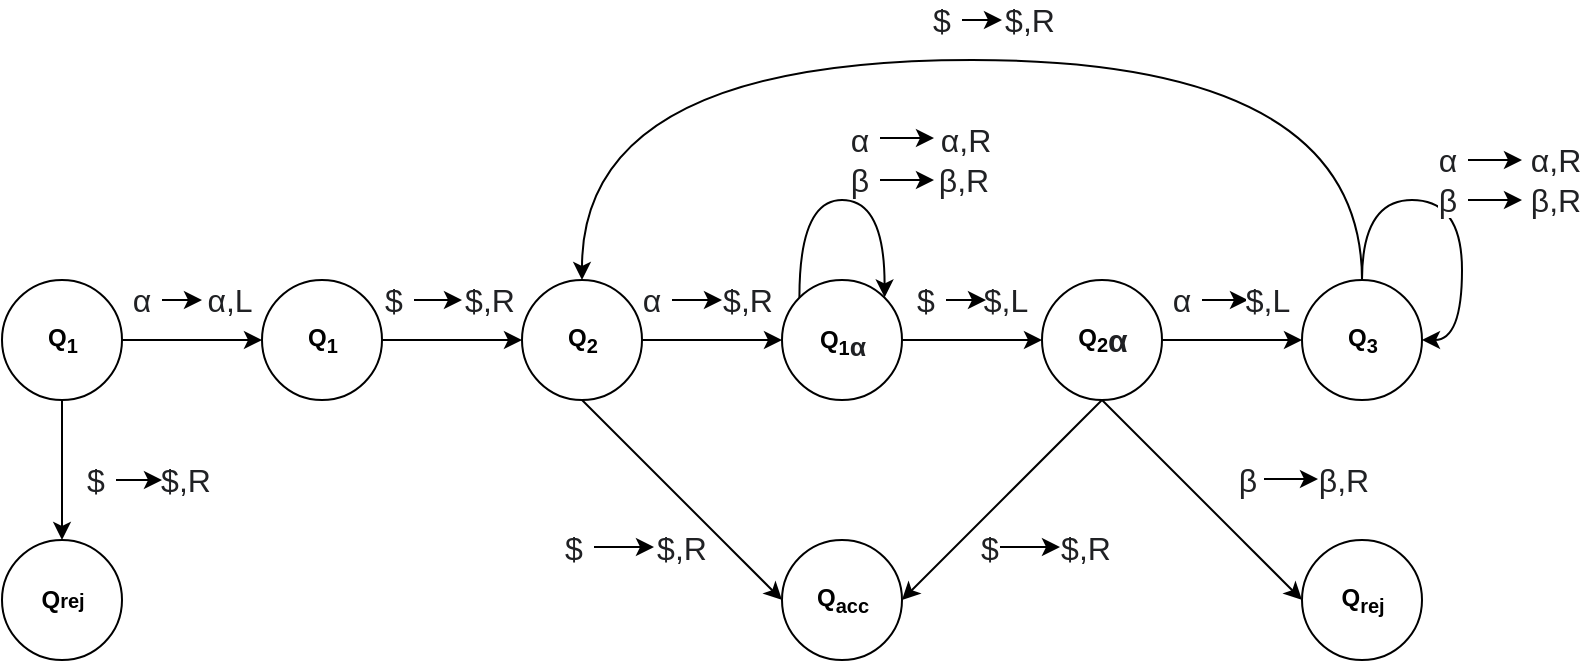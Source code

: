 <mxfile version="16.1.2" type="google"><diagram id="X3d215TbVbpxptGAnCC5" name="Page-1"><mxGraphModel dx="998" dy="548" grid="1" gridSize="10" guides="1" tooltips="1" connect="1" arrows="1" fold="1" page="1" pageScale="1" pageWidth="827" pageHeight="1169" math="0" shadow="0"><root><mxCell id="0"/><mxCell id="1" parent="0"/><mxCell id="tvnkx5vcs2_vrtn1vOuH-9" style="edgeStyle=orthogonalEdgeStyle;rounded=0;orthogonalLoop=1;jettySize=auto;html=1;exitX=0.5;exitY=1;exitDx=0;exitDy=0;exitPerimeter=0;" parent="1" source="KFjKTcLlyNm_FK-7cMza-1" target="tvnkx5vcs2_vrtn1vOuH-8" edge="1"><mxGeometry relative="1" as="geometry"/></mxCell><mxCell id="tvnkx5vcs2_vrtn1vOuH-10" style="edgeStyle=orthogonalEdgeStyle;rounded=0;orthogonalLoop=1;jettySize=auto;html=1;exitX=1;exitY=0.5;exitDx=0;exitDy=0;exitPerimeter=0;" parent="1" source="KFjKTcLlyNm_FK-7cMza-1" target="tvnkx5vcs2_vrtn1vOuH-1" edge="1"><mxGeometry relative="1" as="geometry"/></mxCell><mxCell id="KFjKTcLlyNm_FK-7cMza-1" value="&lt;b&gt;Q&lt;sub&gt;1&lt;/sub&gt;&lt;/b&gt;" style="verticalLabelPosition=middle;verticalAlign=middle;html=1;shape=mxgraph.flowchart.on-page_reference;labelPosition=center;align=center;" parent="1" vertex="1"><mxGeometry x="30" y="280" width="60" height="60" as="geometry"/></mxCell><mxCell id="tvnkx5vcs2_vrtn1vOuH-11" style="edgeStyle=orthogonalEdgeStyle;rounded=0;orthogonalLoop=1;jettySize=auto;html=1;entryX=0;entryY=0.5;entryDx=0;entryDy=0;entryPerimeter=0;" parent="1" source="tvnkx5vcs2_vrtn1vOuH-1" target="tvnkx5vcs2_vrtn1vOuH-2" edge="1"><mxGeometry relative="1" as="geometry"><mxPoint x="280" y="310" as="targetPoint"/></mxGeometry></mxCell><mxCell id="tvnkx5vcs2_vrtn1vOuH-12" style="edgeStyle=orthogonalEdgeStyle;rounded=0;orthogonalLoop=1;jettySize=auto;html=1;exitX=1;exitY=0.5;exitDx=0;exitDy=0;exitPerimeter=0;" parent="1" source="tvnkx5vcs2_vrtn1vOuH-2" target="tvnkx5vcs2_vrtn1vOuH-3" edge="1"><mxGeometry relative="1" as="geometry"/></mxCell><mxCell id="tvnkx5vcs2_vrtn1vOuH-30" style="edgeStyle=orthogonalEdgeStyle;orthogonalLoop=1;jettySize=auto;html=1;exitX=0.5;exitY=1;exitDx=0;exitDy=0;exitPerimeter=0;entryX=0.033;entryY=0.247;entryDx=0;entryDy=0;entryPerimeter=0;curved=1;strokeColor=none;startArrow=none;" parent="1" source="QIWbtva821Y-b_6WB_3r-53" target="tvnkx5vcs2_vrtn1vOuH-7" edge="1"><mxGeometry relative="1" as="geometry"/></mxCell><mxCell id="tvnkx5vcs2_vrtn1vOuH-32" style="edgeStyle=none;orthogonalLoop=1;jettySize=auto;html=1;exitX=0.5;exitY=1;exitDx=0;exitDy=0;exitPerimeter=0;entryX=0;entryY=0.5;entryDx=0;entryDy=0;entryPerimeter=0;strokeColor=default;" parent="1" source="tvnkx5vcs2_vrtn1vOuH-2" target="tvnkx5vcs2_vrtn1vOuH-7" edge="1"><mxGeometry relative="1" as="geometry"/></mxCell><mxCell id="tvnkx5vcs2_vrtn1vOuH-2" value="&lt;b&gt;Q&lt;sub&gt;2&lt;/sub&gt;&lt;/b&gt;" style="verticalLabelPosition=middle;verticalAlign=middle;html=1;shape=mxgraph.flowchart.on-page_reference;labelPosition=center;align=center;" parent="1" vertex="1"><mxGeometry x="290" y="280" width="60" height="60" as="geometry"/></mxCell><mxCell id="tvnkx5vcs2_vrtn1vOuH-13" style="edgeStyle=orthogonalEdgeStyle;rounded=0;orthogonalLoop=1;jettySize=auto;html=1;exitX=1;exitY=0.5;exitDx=0;exitDy=0;exitPerimeter=0;entryX=0;entryY=0.5;entryDx=0;entryDy=0;entryPerimeter=0;" parent="1" source="tvnkx5vcs2_vrtn1vOuH-3" target="tvnkx5vcs2_vrtn1vOuH-4" edge="1"><mxGeometry relative="1" as="geometry"/></mxCell><mxCell id="tvnkx5vcs2_vrtn1vOuH-3" value="&lt;b&gt;Q&lt;sub&gt;1&lt;/sub&gt;&lt;span style=&quot;color: rgb(32 , 33 , 36) ; font-family: &amp;#34;arial&amp;#34; , sans-serif ; font-size: 16px ; text-align: left ; background-color: rgb(255 , 255 , 255)&quot;&gt;&lt;sub&gt;α&lt;/sub&gt;&lt;/span&gt;&lt;/b&gt;" style="verticalLabelPosition=middle;verticalAlign=middle;html=1;shape=mxgraph.flowchart.on-page_reference;labelPosition=center;align=center;" parent="1" vertex="1"><mxGeometry x="420" y="280" width="60" height="60" as="geometry"/></mxCell><mxCell id="tvnkx5vcs2_vrtn1vOuH-14" style="edgeStyle=orthogonalEdgeStyle;rounded=0;orthogonalLoop=1;jettySize=auto;html=1;exitX=1;exitY=0.5;exitDx=0;exitDy=0;exitPerimeter=0;" parent="1" source="tvnkx5vcs2_vrtn1vOuH-4" target="tvnkx5vcs2_vrtn1vOuH-5" edge="1"><mxGeometry relative="1" as="geometry"/></mxCell><mxCell id="tvnkx5vcs2_vrtn1vOuH-35" style="edgeStyle=none;orthogonalLoop=1;jettySize=auto;html=1;exitX=0.5;exitY=1;exitDx=0;exitDy=0;exitPerimeter=0;entryX=1;entryY=0.5;entryDx=0;entryDy=0;entryPerimeter=0;strokeColor=default;" parent="1" source="tvnkx5vcs2_vrtn1vOuH-4" target="tvnkx5vcs2_vrtn1vOuH-7" edge="1"><mxGeometry relative="1" as="geometry"/></mxCell><mxCell id="tvnkx5vcs2_vrtn1vOuH-37" style="edgeStyle=none;orthogonalLoop=1;jettySize=auto;html=1;exitX=0.5;exitY=1;exitDx=0;exitDy=0;exitPerimeter=0;entryX=0;entryY=0.5;entryDx=0;entryDy=0;entryPerimeter=0;strokeColor=default;" parent="1" source="tvnkx5vcs2_vrtn1vOuH-4" target="tvnkx5vcs2_vrtn1vOuH-6" edge="1"><mxGeometry relative="1" as="geometry"/></mxCell><mxCell id="tvnkx5vcs2_vrtn1vOuH-4" value="&lt;b&gt;Q&lt;sub&gt;2&lt;span style=&quot;color: rgb(32 , 33 , 36) ; font-family: &amp;#34;arial&amp;#34; , sans-serif ; font-size: 16px ; text-align: left ; background-color: rgb(255 , 255 , 255)&quot;&gt;α&lt;/span&gt;&lt;/sub&gt;&lt;/b&gt;" style="verticalLabelPosition=middle;verticalAlign=middle;html=1;shape=mxgraph.flowchart.on-page_reference;labelPosition=center;align=center;" parent="1" vertex="1"><mxGeometry x="550" y="280" width="60" height="60" as="geometry"/></mxCell><mxCell id="tvnkx5vcs2_vrtn1vOuH-16" style="edgeStyle=orthogonalEdgeStyle;curved=1;orthogonalLoop=1;jettySize=auto;html=1;exitX=0.5;exitY=0;exitDx=0;exitDy=0;exitPerimeter=0;entryX=1;entryY=0.5;entryDx=0;entryDy=0;entryPerimeter=0;" parent="1" source="tvnkx5vcs2_vrtn1vOuH-5" target="tvnkx5vcs2_vrtn1vOuH-5" edge="1"><mxGeometry relative="1" as="geometry"><mxPoint x="760" y="280" as="targetPoint"/><Array as="points"><mxPoint x="710" y="240"/><mxPoint x="760" y="240"/><mxPoint x="760" y="310"/></Array></mxGeometry></mxCell><mxCell id="tvnkx5vcs2_vrtn1vOuH-28" style="edgeStyle=orthogonalEdgeStyle;curved=1;orthogonalLoop=1;jettySize=auto;html=1;exitX=0.5;exitY=0;exitDx=0;exitDy=0;exitPerimeter=0;entryX=0.5;entryY=0;entryDx=0;entryDy=0;entryPerimeter=0;" parent="1" source="tvnkx5vcs2_vrtn1vOuH-5" target="tvnkx5vcs2_vrtn1vOuH-2" edge="1"><mxGeometry relative="1" as="geometry"><Array as="points"><mxPoint x="710" y="170"/><mxPoint x="320" y="170"/></Array></mxGeometry></mxCell><mxCell id="tvnkx5vcs2_vrtn1vOuH-5" value="&lt;b&gt;Q&lt;sub&gt;3&lt;/sub&gt;&lt;/b&gt;" style="verticalLabelPosition=middle;verticalAlign=middle;html=1;shape=mxgraph.flowchart.on-page_reference;labelPosition=center;align=center;" parent="1" vertex="1"><mxGeometry x="680" y="280" width="60" height="60" as="geometry"/></mxCell><mxCell id="tvnkx5vcs2_vrtn1vOuH-6" value="&lt;b&gt;Q&lt;sub&gt;rej&lt;/sub&gt;&lt;/b&gt;" style="verticalLabelPosition=middle;verticalAlign=middle;html=1;shape=mxgraph.flowchart.on-page_reference;labelPosition=center;align=center;" parent="1" vertex="1"><mxGeometry x="680" y="410" width="60" height="60" as="geometry"/></mxCell><mxCell id="tvnkx5vcs2_vrtn1vOuH-7" value="&lt;b&gt;Q&lt;sub&gt;acc&lt;/sub&gt;&lt;/b&gt;" style="verticalLabelPosition=middle;verticalAlign=middle;html=1;shape=mxgraph.flowchart.on-page_reference;labelPosition=center;align=center;" parent="1" vertex="1"><mxGeometry x="420" y="410" width="60" height="60" as="geometry"/></mxCell><mxCell id="tvnkx5vcs2_vrtn1vOuH-8" value="&lt;b&gt;Q&lt;span style=&quot;font-size: 10px&quot;&gt;rej&lt;/span&gt;&lt;/b&gt;" style="verticalLabelPosition=middle;verticalAlign=middle;html=1;shape=mxgraph.flowchart.on-page_reference;labelPosition=center;align=center;" parent="1" vertex="1"><mxGeometry x="30" y="410" width="60" height="60" as="geometry"/></mxCell><mxCell id="tvnkx5vcs2_vrtn1vOuH-15" style="edgeStyle=orthogonalEdgeStyle;orthogonalLoop=1;jettySize=auto;html=1;exitX=0.5;exitY=0;exitDx=0;exitDy=0;exitPerimeter=0;entryX=1;entryY=0.5;entryDx=0;entryDy=0;entryPerimeter=0;strokeColor=none;curved=1;startArrow=none;" parent="1" source="QIWbtva821Y-b_6WB_3r-85" target="tvnkx5vcs2_vrtn1vOuH-5" edge="1"><mxGeometry relative="1" as="geometry"><Array as="points"><mxPoint x="710" y="240"/><mxPoint x="800" y="240"/><mxPoint x="800" y="310"/></Array></mxGeometry></mxCell><mxCell id="tvnkx5vcs2_vrtn1vOuH-23" style="edgeStyle=orthogonalEdgeStyle;orthogonalLoop=1;jettySize=auto;html=1;exitX=0.5;exitY=0;exitDx=0;exitDy=0;exitPerimeter=0;entryX=1;entryY=0.5;entryDx=0;entryDy=0;entryPerimeter=0;strokeColor=none;curved=1;startArrow=none;" parent="1" edge="1" source="QIWbtva821Y-b_6WB_3r-82"><mxGeometry relative="1" as="geometry"><mxPoint x="450" y="280" as="sourcePoint"/><mxPoint x="480" y="310" as="targetPoint"/><Array as="points"><mxPoint x="500" y="230"/><mxPoint x="500" y="290"/><mxPoint x="490" y="290"/><mxPoint x="490" y="310"/></Array></mxGeometry></mxCell><mxCell id="tvnkx5vcs2_vrtn1vOuH-27" style="edgeStyle=orthogonalEdgeStyle;curved=1;orthogonalLoop=1;jettySize=auto;html=1;exitX=0.145;exitY=0.145;exitDx=0;exitDy=0;exitPerimeter=0;entryX=0.855;entryY=0.145;entryDx=0;entryDy=0;entryPerimeter=0;" parent="1" source="tvnkx5vcs2_vrtn1vOuH-3" target="tvnkx5vcs2_vrtn1vOuH-3" edge="1"><mxGeometry relative="1" as="geometry"><Array as="points"><mxPoint x="429" y="240"/><mxPoint x="471" y="240"/></Array></mxGeometry></mxCell><mxCell id="QIWbtva821Y-b_6WB_3r-34" style="edgeStyle=none;orthogonalLoop=1;jettySize=auto;html=1;exitX=1;exitY=0.5;exitDx=0;exitDy=0;strokeColor=default;" edge="1" parent="1" source="QIWbtva821Y-b_6WB_3r-19"><mxGeometry relative="1" as="geometry"><mxPoint x="130" y="290" as="targetPoint"/></mxGeometry></mxCell><mxCell id="QIWbtva821Y-b_6WB_3r-19" value="&lt;span style=&quot;color: rgb(32 , 33 , 36) ; font-family: &amp;#34;arial&amp;#34; , sans-serif ; font-size: 16px ; text-align: left ; background-color: rgb(255 , 255 , 255)&quot;&gt;α&lt;/span&gt;" style="text;html=1;strokeColor=none;fillColor=none;align=center;verticalAlign=middle;whiteSpace=wrap;rounded=0;" vertex="1" parent="1"><mxGeometry x="90" y="280" width="20" height="20" as="geometry"/></mxCell><mxCell id="QIWbtva821Y-b_6WB_3r-43" style="edgeStyle=none;orthogonalLoop=1;jettySize=auto;html=1;exitX=1;exitY=0.5;exitDx=0;exitDy=0;strokeColor=default;" edge="1" parent="1" source="QIWbtva821Y-b_6WB_3r-20"><mxGeometry relative="1" as="geometry"><mxPoint x="390" y="290" as="targetPoint"/></mxGeometry></mxCell><mxCell id="QIWbtva821Y-b_6WB_3r-20" value="&lt;span style=&quot;color: rgb(32 , 33 , 36) ; font-family: &amp;#34;arial&amp;#34; , sans-serif ; font-size: 16px ; text-align: left ; background-color: rgb(255 , 255 , 255)&quot;&gt;α&lt;/span&gt;" style="text;html=1;strokeColor=none;fillColor=none;align=center;verticalAlign=middle;whiteSpace=wrap;rounded=0;" vertex="1" parent="1"><mxGeometry x="345" y="280" width="20" height="20" as="geometry"/></mxCell><mxCell id="QIWbtva821Y-b_6WB_3r-21" value="&lt;span style=&quot;color: rgb(32 , 33 , 36) ; font-family: &amp;#34;arial&amp;#34; , sans-serif ; font-size: 16px ; text-align: left ; background-color: rgb(255 , 255 , 255)&quot;&gt;α&lt;/span&gt;" style="text;html=1;strokeColor=none;fillColor=none;align=center;verticalAlign=middle;whiteSpace=wrap;rounded=0;" vertex="1" parent="1"><mxGeometry x="449" y="200" width="20" height="20" as="geometry"/></mxCell><mxCell id="QIWbtva821Y-b_6WB_3r-22" value="&lt;span style=&quot;color: rgb(32 , 33 , 36) ; font-family: &amp;#34;arial&amp;#34; , sans-serif ; font-size: 16px ; text-align: left ; background-color: rgb(255 , 255 , 255)&quot;&gt;α,R&lt;/span&gt;" style="text;html=1;strokeColor=none;fillColor=none;align=center;verticalAlign=middle;whiteSpace=wrap;rounded=0;" vertex="1" parent="1"><mxGeometry x="502" y="200" width="20" height="20" as="geometry"/></mxCell><mxCell id="QIWbtva821Y-b_6WB_3r-52" style="edgeStyle=none;orthogonalLoop=1;jettySize=auto;html=1;exitX=1;exitY=0.5;exitDx=0;exitDy=0;strokeColor=default;" edge="1" parent="1" source="QIWbtva821Y-b_6WB_3r-23"><mxGeometry relative="1" as="geometry"><mxPoint x="790" y="220" as="targetPoint"/></mxGeometry></mxCell><mxCell id="QIWbtva821Y-b_6WB_3r-23" value="&lt;span style=&quot;color: rgb(32 , 33 , 36) ; font-family: &amp;#34;arial&amp;#34; , sans-serif ; font-size: 16px ; text-align: left ; background-color: rgb(255 , 255 , 255)&quot;&gt;α&lt;/span&gt;" style="text;html=1;strokeColor=none;fillColor=none;align=center;verticalAlign=middle;whiteSpace=wrap;rounded=0;" vertex="1" parent="1"><mxGeometry x="743" y="210" width="20" height="20" as="geometry"/></mxCell><mxCell id="QIWbtva821Y-b_6WB_3r-24" value="&lt;span style=&quot;color: rgb(32 , 33 , 36) ; font-family: &amp;#34;arial&amp;#34; , sans-serif ; font-size: 16px ; text-align: left ; background-color: rgb(255 , 255 , 255)&quot;&gt;α,R&lt;/span&gt;" style="text;html=1;strokeColor=none;fillColor=none;align=center;verticalAlign=middle;whiteSpace=wrap;rounded=0;" vertex="1" parent="1"><mxGeometry x="797" y="210" width="20" height="20" as="geometry"/></mxCell><mxCell id="QIWbtva821Y-b_6WB_3r-67" style="edgeStyle=none;orthogonalLoop=1;jettySize=auto;html=1;exitX=1;exitY=0.5;exitDx=0;exitDy=0;entryX=0;entryY=0.5;entryDx=0;entryDy=0;strokeColor=default;" edge="1" parent="1" source="QIWbtva821Y-b_6WB_3r-25" target="QIWbtva821Y-b_6WB_3r-66"><mxGeometry relative="1" as="geometry"/></mxCell><mxCell id="QIWbtva821Y-b_6WB_3r-25" value="&lt;span style=&quot;color: rgb(32 , 33 , 36) ; font-family: &amp;#34;arial&amp;#34; , sans-serif ; font-size: 16px ; text-align: left ; background-color: rgb(255 , 255 , 255)&quot;&gt;α&lt;/span&gt;" style="text;html=1;strokeColor=none;fillColor=none;align=center;verticalAlign=middle;whiteSpace=wrap;rounded=0;" vertex="1" parent="1"><mxGeometry x="610" y="280" width="20" height="20" as="geometry"/></mxCell><mxCell id="QIWbtva821Y-b_6WB_3r-26" value="&lt;span style=&quot;color: rgb(32 , 33 , 36) ; font-family: &amp;#34;arial&amp;#34; , sans-serif ; font-size: 16px ; text-align: left ; background-color: rgb(255 , 255 , 255)&quot;&gt;α,L&lt;/span&gt;" style="text;html=1;strokeColor=none;fillColor=none;align=center;verticalAlign=middle;whiteSpace=wrap;rounded=0;" vertex="1" parent="1"><mxGeometry x="134" y="280" width="20" height="20" as="geometry"/></mxCell><mxCell id="tvnkx5vcs2_vrtn1vOuH-1" value="&lt;b&gt;Q&lt;sub&gt;1&lt;/sub&gt;&lt;/b&gt;" style="verticalLabelPosition=middle;verticalAlign=middle;html=1;shape=mxgraph.flowchart.on-page_reference;labelPosition=center;align=center;" parent="1" vertex="1"><mxGeometry x="160" y="280" width="60" height="60" as="geometry"/></mxCell><mxCell id="QIWbtva821Y-b_6WB_3r-44" style="edgeStyle=none;orthogonalLoop=1;jettySize=auto;html=1;exitX=1;exitY=0.5;exitDx=0;exitDy=0;strokeColor=default;" edge="1" parent="1" source="QIWbtva821Y-b_6WB_3r-27"><mxGeometry relative="1" as="geometry"><mxPoint x="260" y="290" as="targetPoint"/></mxGeometry></mxCell><mxCell id="QIWbtva821Y-b_6WB_3r-27" value="&lt;div style=&quot;text-align: left&quot;&gt;&lt;font color=&quot;#202124&quot; face=&quot;arial, sans-serif&quot;&gt;&lt;span style=&quot;font-size: 16px ; background-color: rgb(255 , 255 , 255)&quot;&gt;$&lt;/span&gt;&lt;/font&gt;&lt;/div&gt;" style="text;html=1;strokeColor=none;fillColor=none;align=center;verticalAlign=middle;whiteSpace=wrap;rounded=0;" vertex="1" parent="1"><mxGeometry x="216" y="280" width="20" height="20" as="geometry"/></mxCell><mxCell id="QIWbtva821Y-b_6WB_3r-77" style="edgeStyle=none;orthogonalLoop=1;jettySize=auto;html=1;exitX=1;exitY=0.5;exitDx=0;exitDy=0;entryX=0;entryY=0.5;entryDx=0;entryDy=0;strokeColor=default;" edge="1" parent="1" source="QIWbtva821Y-b_6WB_3r-28" target="QIWbtva821Y-b_6WB_3r-46"><mxGeometry relative="1" as="geometry"/></mxCell><mxCell id="QIWbtva821Y-b_6WB_3r-28" value="&lt;div style=&quot;text-align: left&quot;&gt;&lt;font color=&quot;#202124&quot; face=&quot;arial, sans-serif&quot;&gt;&lt;span style=&quot;font-size: 16px ; background-color: rgb(255 , 255 , 255)&quot;&gt;$&lt;/span&gt;&lt;/font&gt;&lt;/div&gt;" style="text;html=1;strokeColor=none;fillColor=none;align=center;verticalAlign=middle;whiteSpace=wrap;rounded=0;" vertex="1" parent="1"><mxGeometry x="67" y="370" width="20" height="20" as="geometry"/></mxCell><mxCell id="QIWbtva821Y-b_6WB_3r-29" value="&lt;div style=&quot;text-align: left&quot;&gt;&lt;font color=&quot;#202124&quot; face=&quot;arial, sans-serif&quot;&gt;&lt;span style=&quot;font-size: 16px ; background-color: rgb(255 , 255 , 255)&quot;&gt;$,R&lt;/span&gt;&lt;/font&gt;&lt;/div&gt;" style="text;html=1;strokeColor=none;fillColor=none;align=center;verticalAlign=middle;whiteSpace=wrap;rounded=0;" vertex="1" parent="1"><mxGeometry x="393" y="280" width="20" height="20" as="geometry"/></mxCell><mxCell id="QIWbtva821Y-b_6WB_3r-39" value="&lt;div style=&quot;text-align: left&quot;&gt;&lt;font color=&quot;#202124&quot; face=&quot;arial, sans-serif&quot;&gt;&lt;span style=&quot;font-size: 16px ; background-color: rgb(255 , 255 , 255)&quot;&gt;$,R&lt;/span&gt;&lt;/font&gt;&lt;/div&gt;" style="text;html=1;strokeColor=none;fillColor=none;align=center;verticalAlign=middle;whiteSpace=wrap;rounded=0;" vertex="1" parent="1"><mxGeometry x="264" y="280" width="20" height="20" as="geometry"/></mxCell><mxCell id="QIWbtva821Y-b_6WB_3r-45" value="&lt;div style=&quot;text-align: left&quot;&gt;&lt;font color=&quot;#202124&quot; face=&quot;arial, sans-serif&quot;&gt;&lt;span style=&quot;font-size: 16px ; background-color: rgb(255 , 255 , 255)&quot;&gt;$,L&lt;/span&gt;&lt;/font&gt;&lt;/div&gt;" style="text;html=1;strokeColor=none;fillColor=none;align=center;verticalAlign=middle;whiteSpace=wrap;rounded=0;" vertex="1" parent="1"><mxGeometry x="522" y="280" width="20" height="20" as="geometry"/></mxCell><mxCell id="QIWbtva821Y-b_6WB_3r-46" value="&lt;div style=&quot;text-align: left&quot;&gt;&lt;font color=&quot;#202124&quot; face=&quot;arial, sans-serif&quot;&gt;&lt;span style=&quot;font-size: 16px ; background-color: rgb(255 , 255 , 255)&quot;&gt;$,R&lt;/span&gt;&lt;/font&gt;&lt;/div&gt;" style="text;html=1;strokeColor=none;fillColor=none;align=center;verticalAlign=middle;whiteSpace=wrap;rounded=0;" vertex="1" parent="1"><mxGeometry x="110" y="370" width="24" height="20" as="geometry"/></mxCell><mxCell id="QIWbtva821Y-b_6WB_3r-47" value="&lt;div style=&quot;text-align: left&quot;&gt;&lt;font color=&quot;#202124&quot; face=&quot;arial, sans-serif&quot;&gt;&lt;span style=&quot;font-size: 16px ; background-color: rgb(255 , 255 , 255)&quot;&gt;$,R&lt;/span&gt;&lt;/font&gt;&lt;/div&gt;" style="text;html=1;strokeColor=none;fillColor=none;align=center;verticalAlign=middle;whiteSpace=wrap;rounded=0;" vertex="1" parent="1"><mxGeometry x="534" y="140" width="20" height="20" as="geometry"/></mxCell><mxCell id="QIWbtva821Y-b_6WB_3r-53" value="&lt;div style=&quot;text-align: left&quot;&gt;&lt;font color=&quot;#202124&quot; face=&quot;arial, sans-serif&quot;&gt;&lt;span style=&quot;font-size: 16px ; background-color: rgb(255 , 255 , 255)&quot;&gt;$,R&lt;/span&gt;&lt;/font&gt;&lt;/div&gt;" style="text;html=1;strokeColor=none;fillColor=none;align=center;verticalAlign=middle;whiteSpace=wrap;rounded=0;" vertex="1" parent="1"><mxGeometry x="360" y="404" width="20" height="20" as="geometry"/></mxCell><mxCell id="QIWbtva821Y-b_6WB_3r-54" value="" style="edgeStyle=orthogonalEdgeStyle;orthogonalLoop=1;jettySize=auto;html=1;exitX=0.5;exitY=1;exitDx=0;exitDy=0;exitPerimeter=0;entryX=0.033;entryY=0.247;entryDx=0;entryDy=0;entryPerimeter=0;curved=1;strokeColor=none;endArrow=none;" edge="1" parent="1" source="tvnkx5vcs2_vrtn1vOuH-2" target="QIWbtva821Y-b_6WB_3r-53"><mxGeometry relative="1" as="geometry"><mxPoint x="320" y="340" as="sourcePoint"/><mxPoint x="421.98" y="424.82" as="targetPoint"/></mxGeometry></mxCell><mxCell id="QIWbtva821Y-b_6WB_3r-55" value="&lt;div style=&quot;text-align: left&quot;&gt;&lt;font color=&quot;#202124&quot; face=&quot;arial, sans-serif&quot;&gt;&lt;span style=&quot;font-size: 16px ; background-color: rgb(255 , 255 , 255)&quot;&gt;$,R&lt;/span&gt;&lt;/font&gt;&lt;/div&gt;" style="text;html=1;strokeColor=none;fillColor=none;align=center;verticalAlign=middle;whiteSpace=wrap;rounded=0;" vertex="1" parent="1"><mxGeometry x="562" y="404" width="20" height="20" as="geometry"/></mxCell><mxCell id="QIWbtva821Y-b_6WB_3r-63" style="edgeStyle=none;orthogonalLoop=1;jettySize=auto;html=1;exitX=1;exitY=0.5;exitDx=0;exitDy=0;strokeColor=default;" edge="1" parent="1"><mxGeometry relative="1" as="geometry"><mxPoint x="356" y="413.5" as="targetPoint"/><mxPoint x="326" y="413.5" as="sourcePoint"/></mxGeometry></mxCell><mxCell id="QIWbtva821Y-b_6WB_3r-59" value="&lt;div style=&quot;text-align: left&quot;&gt;&lt;font color=&quot;#202124&quot; face=&quot;arial, sans-serif&quot;&gt;&lt;span style=&quot;font-size: 16px ; background-color: rgb(255 , 255 , 255)&quot;&gt;$&lt;/span&gt;&lt;/font&gt;&lt;/div&gt;" style="text;html=1;strokeColor=none;fillColor=none;align=center;verticalAlign=middle;whiteSpace=wrap;rounded=0;" vertex="1" parent="1"><mxGeometry x="306" y="404" width="20" height="20" as="geometry"/></mxCell><mxCell id="QIWbtva821Y-b_6WB_3r-65" style="edgeStyle=none;orthogonalLoop=1;jettySize=auto;html=1;exitX=1;exitY=0.5;exitDx=0;exitDy=0;strokeColor=default;" edge="1" parent="1"><mxGeometry relative="1" as="geometry"><mxPoint x="559" y="413.5" as="targetPoint"/><mxPoint x="529" y="413.5" as="sourcePoint"/></mxGeometry></mxCell><mxCell id="QIWbtva821Y-b_6WB_3r-60" value="&lt;div style=&quot;text-align: left&quot;&gt;&lt;font color=&quot;#202124&quot; face=&quot;arial, sans-serif&quot;&gt;&lt;span style=&quot;font-size: 16px ; background-color: rgb(255 , 255 , 255)&quot;&gt;$&lt;/span&gt;&lt;/font&gt;&lt;/div&gt;" style="text;html=1;strokeColor=none;fillColor=none;align=center;verticalAlign=middle;whiteSpace=wrap;rounded=0;" vertex="1" parent="1"><mxGeometry x="514" y="404" width="20" height="20" as="geometry"/></mxCell><mxCell id="QIWbtva821Y-b_6WB_3r-66" value="&lt;div style=&quot;text-align: left&quot;&gt;&lt;font color=&quot;#202124&quot; face=&quot;arial, sans-serif&quot;&gt;&lt;span style=&quot;font-size: 16px ; background-color: rgb(255 , 255 , 255)&quot;&gt;$,L&lt;/span&gt;&lt;/font&gt;&lt;/div&gt;" style="text;html=1;strokeColor=none;fillColor=none;align=center;verticalAlign=middle;whiteSpace=wrap;rounded=0;" vertex="1" parent="1"><mxGeometry x="653" y="280" width="20" height="20" as="geometry"/></mxCell><mxCell id="QIWbtva821Y-b_6WB_3r-71" style="edgeStyle=none;orthogonalLoop=1;jettySize=auto;html=1;exitX=1;exitY=0.5;exitDx=0;exitDy=0;entryX=0;entryY=0.5;entryDx=0;entryDy=0;strokeColor=default;" edge="1" parent="1" source="QIWbtva821Y-b_6WB_3r-68" target="QIWbtva821Y-b_6WB_3r-45"><mxGeometry relative="1" as="geometry"/></mxCell><mxCell id="QIWbtva821Y-b_6WB_3r-68" value="&lt;div style=&quot;text-align: left&quot;&gt;&lt;font color=&quot;#202124&quot; face=&quot;arial, sans-serif&quot;&gt;&lt;span style=&quot;font-size: 16px ; background-color: rgb(255 , 255 , 255)&quot;&gt;$&lt;/span&gt;&lt;/font&gt;&lt;/div&gt;" style="text;html=1;strokeColor=none;fillColor=none;align=center;verticalAlign=middle;whiteSpace=wrap;rounded=0;" vertex="1" parent="1"><mxGeometry x="482" y="280" width="20" height="20" as="geometry"/></mxCell><mxCell id="QIWbtva821Y-b_6WB_3r-69" value="" style="edgeStyle=orthogonalEdgeStyle;orthogonalLoop=1;jettySize=auto;html=1;exitX=0.5;exitY=0;exitDx=0;exitDy=0;exitPerimeter=0;entryX=1;entryY=0.5;entryDx=0;entryDy=0;entryPerimeter=0;strokeColor=none;curved=1;endArrow=none;" edge="1" parent="1" target="QIWbtva821Y-b_6WB_3r-68"><mxGeometry relative="1" as="geometry"><mxPoint x="450" y="280" as="sourcePoint"/><mxPoint x="480" y="310" as="targetPoint"/><Array as="points"/></mxGeometry></mxCell><mxCell id="QIWbtva821Y-b_6WB_3r-74" style="edgeStyle=none;orthogonalLoop=1;jettySize=auto;html=1;exitX=1;exitY=0.5;exitDx=0;exitDy=0;strokeColor=default;" edge="1" parent="1" source="QIWbtva821Y-b_6WB_3r-72"><mxGeometry relative="1" as="geometry"><mxPoint x="530" y="150" as="targetPoint"/></mxGeometry></mxCell><mxCell id="QIWbtva821Y-b_6WB_3r-72" value="&lt;div style=&quot;text-align: left&quot;&gt;&lt;font color=&quot;#202124&quot; face=&quot;arial, sans-serif&quot;&gt;&lt;span style=&quot;font-size: 16px ; background-color: rgb(255 , 255 , 255)&quot;&gt;$&lt;/span&gt;&lt;/font&gt;&lt;/div&gt;" style="text;html=1;strokeColor=none;fillColor=none;align=center;verticalAlign=middle;whiteSpace=wrap;rounded=0;" vertex="1" parent="1"><mxGeometry x="490" y="140" width="20" height="20" as="geometry"/></mxCell><mxCell id="QIWbtva821Y-b_6WB_3r-78" style="edgeStyle=none;orthogonalLoop=1;jettySize=auto;html=1;exitX=1;exitY=0.5;exitDx=0;exitDy=0;strokeColor=default;" edge="1" parent="1"><mxGeometry relative="1" as="geometry"><mxPoint x="790" y="240" as="targetPoint"/><mxPoint x="763" y="240" as="sourcePoint"/></mxGeometry></mxCell><mxCell id="QIWbtva821Y-b_6WB_3r-79" style="edgeStyle=none;orthogonalLoop=1;jettySize=auto;html=1;exitX=1;exitY=0.5;exitDx=0;exitDy=0;strokeColor=default;" edge="1" parent="1"><mxGeometry relative="1" as="geometry"><mxPoint x="496" y="230" as="targetPoint"/><mxPoint x="469" y="230" as="sourcePoint"/></mxGeometry></mxCell><mxCell id="QIWbtva821Y-b_6WB_3r-80" style="edgeStyle=none;orthogonalLoop=1;jettySize=auto;html=1;exitX=1;exitY=0.5;exitDx=0;exitDy=0;strokeColor=default;" edge="1" parent="1"><mxGeometry relative="1" as="geometry"><mxPoint x="496" y="209" as="targetPoint"/><mxPoint x="469" y="209" as="sourcePoint"/></mxGeometry></mxCell><mxCell id="QIWbtva821Y-b_6WB_3r-81" value="&lt;span style=&quot;color: rgb(32 , 33 , 36) ; font-family: &amp;#34;arial&amp;#34; , sans-serif ; font-size: 16px ; text-align: left ; background-color: rgb(255 , 255 , 255)&quot;&gt;β&lt;/span&gt;&lt;span style=&quot;color: rgb(32 , 33 , 36) ; font-family: &amp;#34;arial&amp;#34; , sans-serif ; font-size: 16px ; text-align: left ; background-color: rgb(255 , 255 , 255)&quot;&gt;,R&lt;/span&gt;" style="text;html=1;strokeColor=none;fillColor=none;align=center;verticalAlign=middle;whiteSpace=wrap;rounded=0;" vertex="1" parent="1"><mxGeometry x="501" y="220" width="20" height="20" as="geometry"/></mxCell><mxCell id="QIWbtva821Y-b_6WB_3r-82" value="&lt;span style=&quot;color: rgb(32 , 33 , 36) ; font-family: &amp;#34;arial&amp;#34; , sans-serif ; font-size: 16px ; text-align: left ; background-color: rgb(255 , 255 , 255)&quot;&gt;β&lt;/span&gt;" style="text;html=1;strokeColor=none;fillColor=none;align=center;verticalAlign=middle;whiteSpace=wrap;rounded=0;" vertex="1" parent="1"><mxGeometry x="449" y="220" width="20" height="20" as="geometry"/></mxCell><mxCell id="QIWbtva821Y-b_6WB_3r-83" value="" style="edgeStyle=orthogonalEdgeStyle;orthogonalLoop=1;jettySize=auto;html=1;exitX=0.5;exitY=0;exitDx=0;exitDy=0;exitPerimeter=0;entryX=1;entryY=0.5;entryDx=0;entryDy=0;entryPerimeter=0;strokeColor=none;curved=1;startArrow=none;endArrow=none;" edge="1" parent="1" source="QIWbtva821Y-b_6WB_3r-68" target="QIWbtva821Y-b_6WB_3r-82"><mxGeometry relative="1" as="geometry"><mxPoint x="492" y="280" as="sourcePoint"/><mxPoint x="480" y="310" as="targetPoint"/><Array as="points"><mxPoint x="450" y="280"/><mxPoint x="450" y="230"/></Array></mxGeometry></mxCell><mxCell id="QIWbtva821Y-b_6WB_3r-85" value="&lt;span style=&quot;color: rgb(32 , 33 , 36) ; font-family: &amp;#34;arial&amp;#34; , sans-serif ; font-size: 16px ; text-align: left ; background-color: rgb(255 , 255 , 255)&quot;&gt;β&lt;/span&gt;" style="text;html=1;strokeColor=none;fillColor=none;align=center;verticalAlign=middle;whiteSpace=wrap;rounded=0;" vertex="1" parent="1"><mxGeometry x="743" y="230" width="20" height="20" as="geometry"/></mxCell><mxCell id="QIWbtva821Y-b_6WB_3r-86" value="" style="edgeStyle=orthogonalEdgeStyle;orthogonalLoop=1;jettySize=auto;html=1;exitX=0.5;exitY=0;exitDx=0;exitDy=0;exitPerimeter=0;entryX=1;entryY=0.5;entryDx=0;entryDy=0;entryPerimeter=0;strokeColor=none;curved=1;endArrow=none;" edge="1" parent="1" source="tvnkx5vcs2_vrtn1vOuH-5" target="QIWbtva821Y-b_6WB_3r-85"><mxGeometry relative="1" as="geometry"><Array as="points"/><mxPoint x="710" y="280" as="sourcePoint"/><mxPoint x="740" y="310" as="targetPoint"/></mxGeometry></mxCell><mxCell id="QIWbtva821Y-b_6WB_3r-87" value="&lt;span style=&quot;color: rgb(32 , 33 , 36) ; font-family: &amp;#34;arial&amp;#34; , sans-serif ; font-size: 16px ; text-align: left ; background-color: rgb(255 , 255 , 255)&quot;&gt;β&lt;/span&gt;&lt;span style=&quot;color: rgb(32 , 33 , 36) ; font-family: &amp;#34;arial&amp;#34; , sans-serif ; font-size: 16px ; text-align: left ; background-color: rgb(255 , 255 , 255)&quot;&gt;,R&lt;/span&gt;" style="text;html=1;strokeColor=none;fillColor=none;align=center;verticalAlign=middle;whiteSpace=wrap;rounded=0;" vertex="1" parent="1"><mxGeometry x="797" y="230" width="20" height="20" as="geometry"/></mxCell><mxCell id="QIWbtva821Y-b_6WB_3r-88" value="&lt;span style=&quot;color: rgb(32 , 33 , 36) ; font-family: &amp;#34;arial&amp;#34; , sans-serif ; font-size: 16px ; text-align: left ; background-color: rgb(255 , 255 , 255)&quot;&gt;β&lt;/span&gt;&lt;span style=&quot;color: rgb(32 , 33 , 36) ; font-family: &amp;#34;arial&amp;#34; , sans-serif ; font-size: 16px ; text-align: left ; background-color: rgb(255 , 255 , 255)&quot;&gt;,R&lt;/span&gt;" style="text;html=1;strokeColor=none;fillColor=none;align=center;verticalAlign=middle;whiteSpace=wrap;rounded=0;" vertex="1" parent="1"><mxGeometry x="691" y="370" width="20" height="20" as="geometry"/></mxCell><mxCell id="QIWbtva821Y-b_6WB_3r-89" style="edgeStyle=none;orthogonalLoop=1;jettySize=auto;html=1;exitX=1;exitY=0.5;exitDx=0;exitDy=0;strokeColor=default;" edge="1" parent="1"><mxGeometry relative="1" as="geometry"><mxPoint x="688" y="379.5" as="targetPoint"/><mxPoint x="661" y="379.5" as="sourcePoint"/></mxGeometry></mxCell><mxCell id="QIWbtva821Y-b_6WB_3r-90" value="&lt;span style=&quot;color: rgb(32 , 33 , 36) ; font-family: &amp;#34;arial&amp;#34; , sans-serif ; font-size: 16px ; text-align: left ; background-color: rgb(255 , 255 , 255)&quot;&gt;β&lt;/span&gt;" style="text;html=1;strokeColor=none;fillColor=none;align=center;verticalAlign=middle;whiteSpace=wrap;rounded=0;" vertex="1" parent="1"><mxGeometry x="643" y="370" width="20" height="20" as="geometry"/></mxCell></root></mxGraphModel></diagram></mxfile>